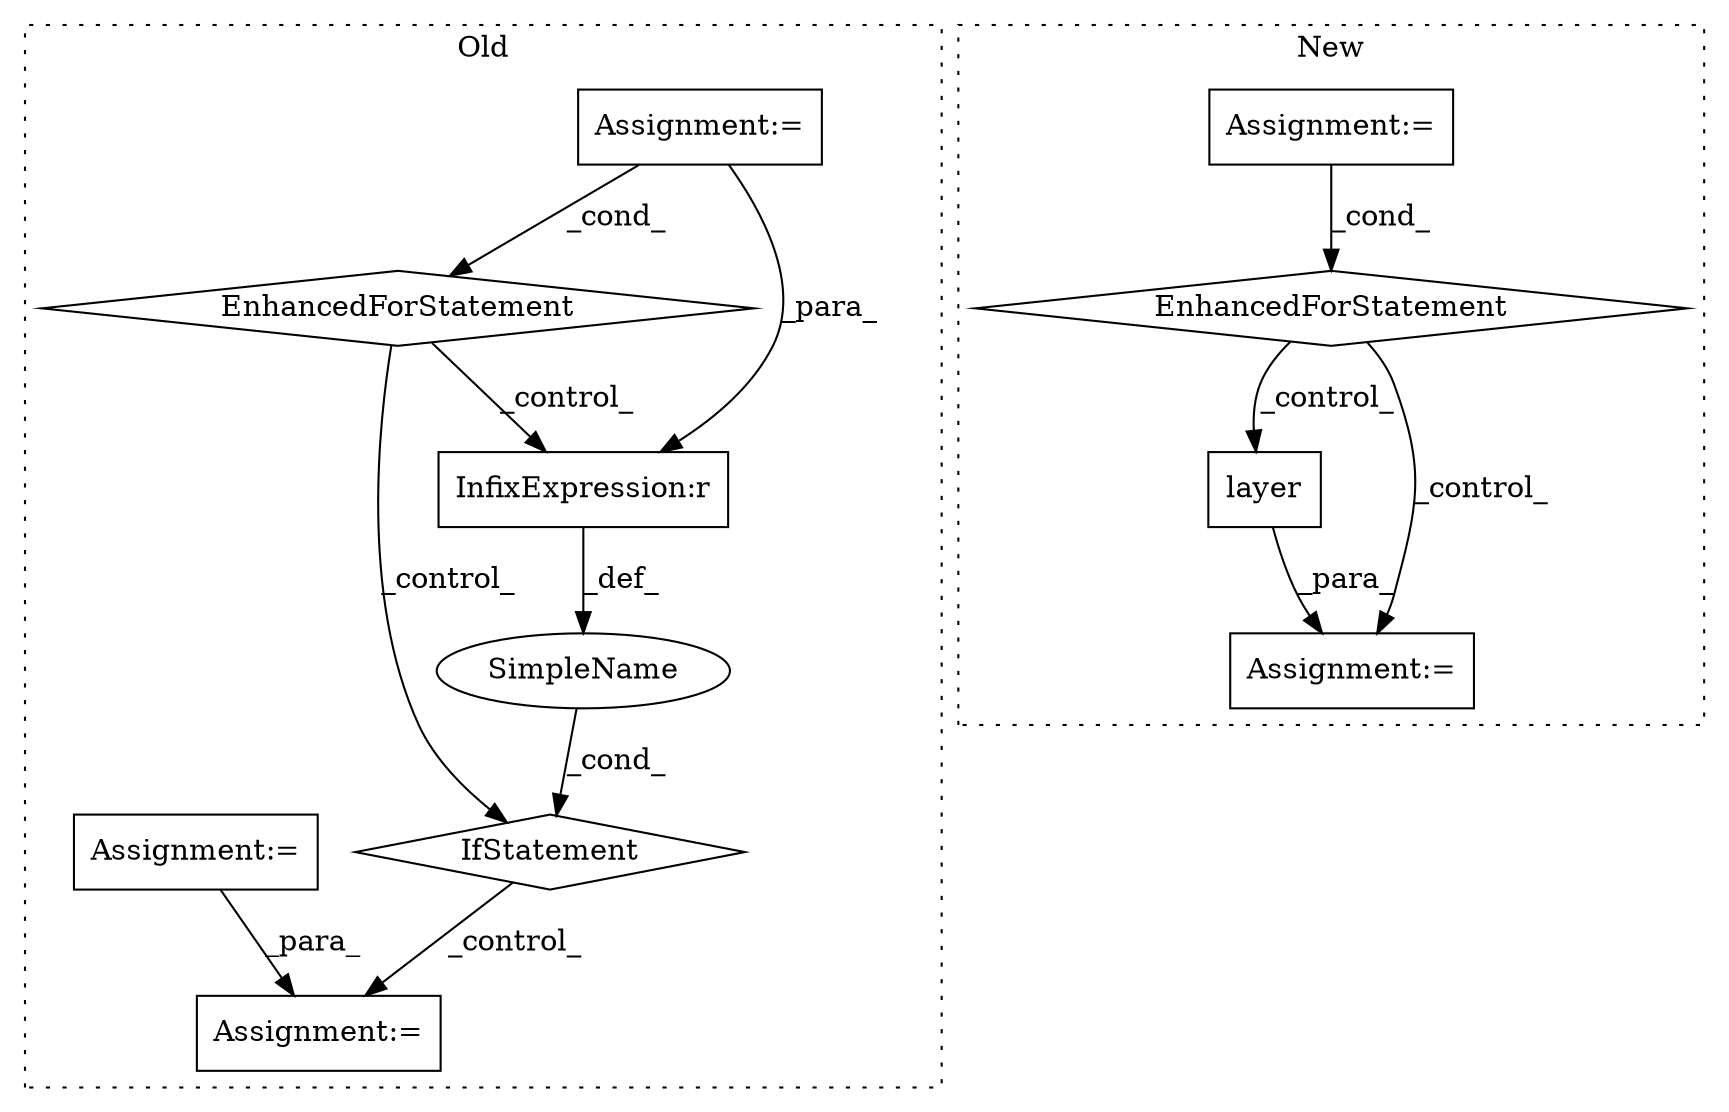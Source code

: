 digraph G {
subgraph cluster0 {
1 [label="EnhancedForStatement" a="70" s="3736,3823" l="53,2" shape="diamond"];
3 [label="Assignment:=" a="7" s="3736,3823" l="53,2" shape="box"];
6 [label="Assignment:=" a="7" s="4143" l="1" shape="box"];
8 [label="IfStatement" a="25" s="3833,3850" l="4,2" shape="diamond"];
9 [label="SimpleName" a="42" s="" l="" shape="ellipse"];
10 [label="Assignment:=" a="7" s="3718" l="1" shape="box"];
11 [label="InfixExpression:r" a="27" s="3843" l="4" shape="box"];
label = "Old";
style="dotted";
}
subgraph cluster1 {
2 [label="layer" a="32" s="11407,11414" l="6,1" shape="box"];
4 [label="Assignment:=" a="7" s="11393" l="14" shape="box"];
5 [label="EnhancedForStatement" a="70" s="11287,11369" l="53,2" shape="diamond"];
7 [label="Assignment:=" a="7" s="11287,11369" l="53,2" shape="box"];
label = "New";
style="dotted";
}
1 -> 11 [label="_control_"];
1 -> 8 [label="_control_"];
2 -> 4 [label="_para_"];
3 -> 1 [label="_cond_"];
3 -> 11 [label="_para_"];
5 -> 2 [label="_control_"];
5 -> 4 [label="_control_"];
7 -> 5 [label="_cond_"];
8 -> 6 [label="_control_"];
9 -> 8 [label="_cond_"];
10 -> 6 [label="_para_"];
11 -> 9 [label="_def_"];
}